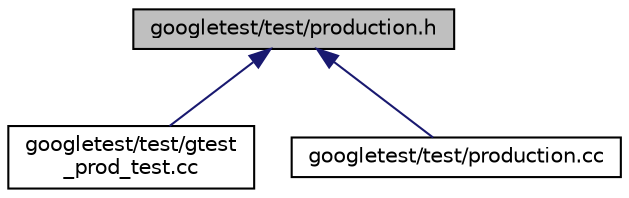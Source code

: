digraph "googletest/test/production.h"
{
 // LATEX_PDF_SIZE
  edge [fontname="Helvetica",fontsize="10",labelfontname="Helvetica",labelfontsize="10"];
  node [fontname="Helvetica",fontsize="10",shape=record];
  Node1 [label="googletest/test/production.h",height=0.2,width=0.4,color="black", fillcolor="grey75", style="filled", fontcolor="black",tooltip=" "];
  Node1 -> Node2 [dir="back",color="midnightblue",fontsize="10",style="solid",fontname="Helvetica"];
  Node2 [label="googletest/test/gtest\l_prod_test.cc",height=0.2,width=0.4,color="black", fillcolor="white", style="filled",URL="$googletest_2test_2gtest__prod__test_8cc.html",tooltip=" "];
  Node1 -> Node3 [dir="back",color="midnightblue",fontsize="10",style="solid",fontname="Helvetica"];
  Node3 [label="googletest/test/production.cc",height=0.2,width=0.4,color="black", fillcolor="white", style="filled",URL="$googletest_2test_2production_8cc.html",tooltip=" "];
}
